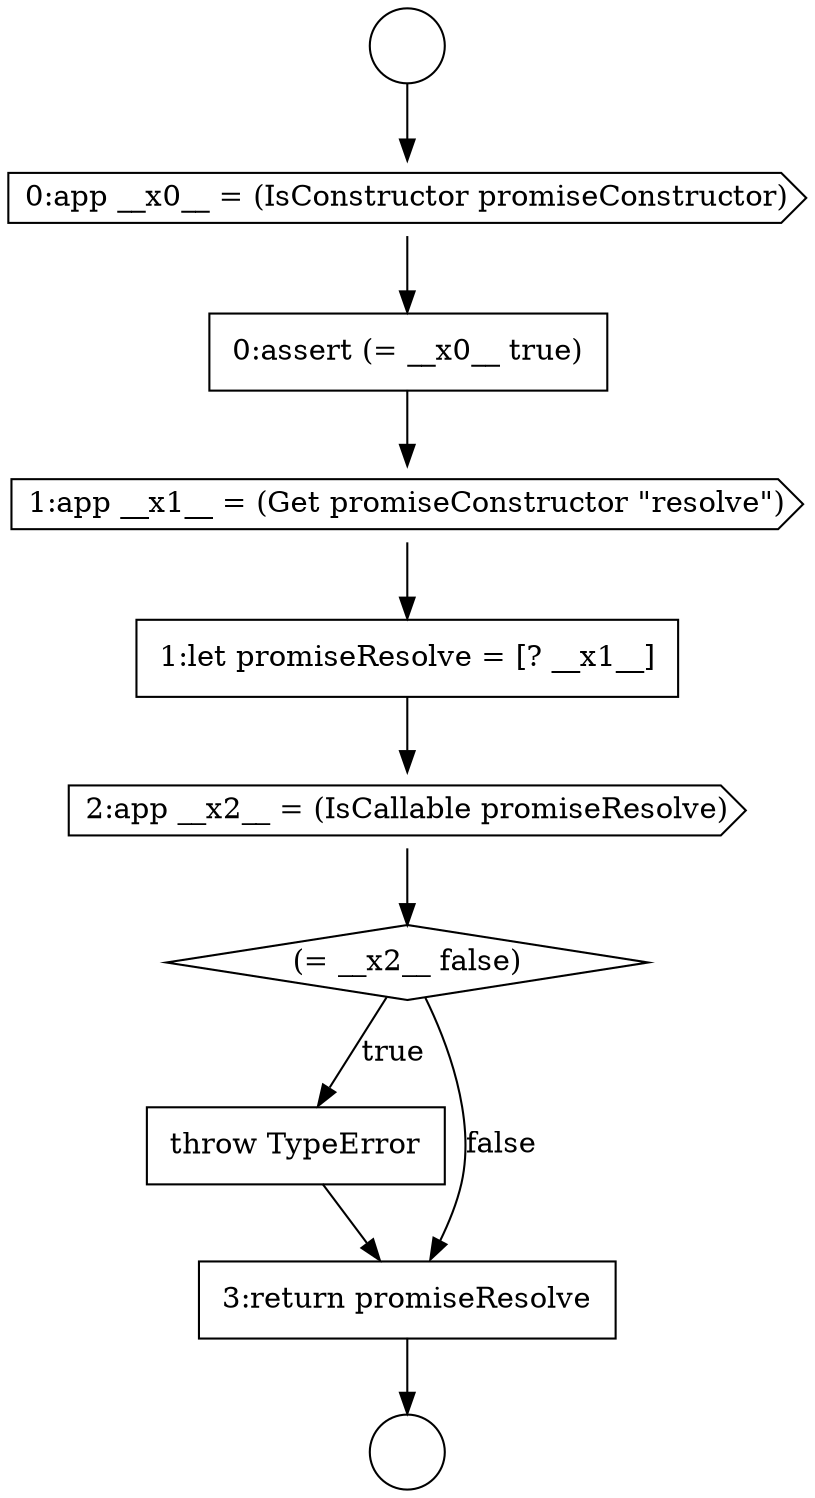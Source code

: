 digraph {
  node18749 [shape=circle label=" " color="black" fillcolor="white" style=filled]
  node18753 [shape=cds, label=<<font color="black">1:app __x1__ = (Get promiseConstructor &quot;resolve&quot;)</font>> color="black" fillcolor="white" style=filled]
  node18751 [shape=cds, label=<<font color="black">0:app __x0__ = (IsConstructor promiseConstructor)</font>> color="black" fillcolor="white" style=filled]
  node18754 [shape=none, margin=0, label=<<font color="black">
    <table border="0" cellborder="1" cellspacing="0" cellpadding="10">
      <tr><td align="left">1:let promiseResolve = [? __x1__]</td></tr>
    </table>
  </font>> color="black" fillcolor="white" style=filled]
  node18750 [shape=circle label=" " color="black" fillcolor="white" style=filled]
  node18757 [shape=none, margin=0, label=<<font color="black">
    <table border="0" cellborder="1" cellspacing="0" cellpadding="10">
      <tr><td align="left">throw TypeError</td></tr>
    </table>
  </font>> color="black" fillcolor="white" style=filled]
  node18755 [shape=cds, label=<<font color="black">2:app __x2__ = (IsCallable promiseResolve)</font>> color="black" fillcolor="white" style=filled]
  node18752 [shape=none, margin=0, label=<<font color="black">
    <table border="0" cellborder="1" cellspacing="0" cellpadding="10">
      <tr><td align="left">0:assert (= __x0__ true)</td></tr>
    </table>
  </font>> color="black" fillcolor="white" style=filled]
  node18756 [shape=diamond, label=<<font color="black">(= __x2__ false)</font>> color="black" fillcolor="white" style=filled]
  node18758 [shape=none, margin=0, label=<<font color="black">
    <table border="0" cellborder="1" cellspacing="0" cellpadding="10">
      <tr><td align="left">3:return promiseResolve</td></tr>
    </table>
  </font>> color="black" fillcolor="white" style=filled]
  node18757 -> node18758 [ color="black"]
  node18751 -> node18752 [ color="black"]
  node18756 -> node18757 [label=<<font color="black">true</font>> color="black"]
  node18756 -> node18758 [label=<<font color="black">false</font>> color="black"]
  node18753 -> node18754 [ color="black"]
  node18758 -> node18750 [ color="black"]
  node18754 -> node18755 [ color="black"]
  node18755 -> node18756 [ color="black"]
  node18752 -> node18753 [ color="black"]
  node18749 -> node18751 [ color="black"]
}

